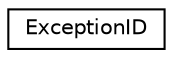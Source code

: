digraph G
{
  edge [fontname="Helvetica",fontsize="10",labelfontname="Helvetica",labelfontsize="10"];
  node [fontname="Helvetica",fontsize="10",shape=record];
  rankdir=LR;
  Node1 [label="ExceptionID",height=0.2,width=0.4,color="black", fillcolor="white", style="filled",URL="$d5/d67/classExceptionID.html"];
}
